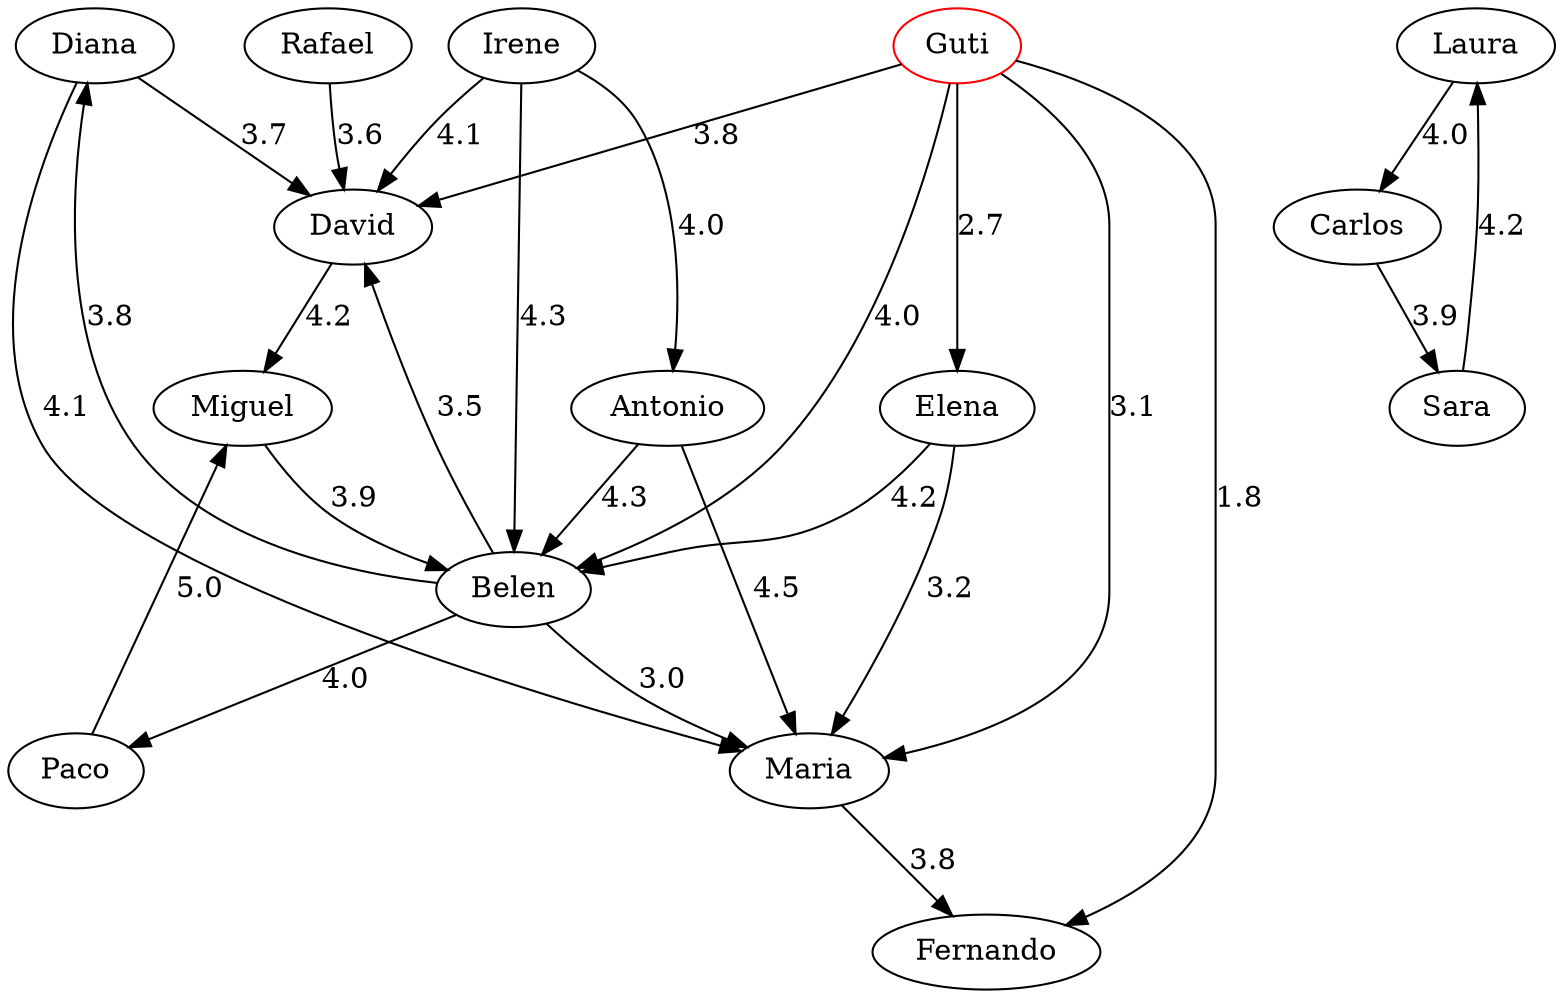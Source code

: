 strict digraph G {
  1 [ color="black" label="Diana" ];
  2 [ color="red" label="Guti" ];
  3 [ color="black" label="David" ];
  4 [ color="black" label="Miguel" ];
  5 [ color="black" label="Belen" ];
  6 [ color="black" label="Rafael" ];
  7 [ color="black" label="Paco" ];
  8 [ color="black" label="Elena" ];
  9 [ color="black" label="Fernando" ];
  10 [ color="black" label="Irene" ];
  11 [ color="black" label="Antonio" ];
  12 [ color="black" label="Maria" ];
  13 [ color="black" label="Laura" ];
  14 [ color="black" label="Carlos" ];
  15 [ color="black" label="Sara" ];
  2 -> 5 [ color="black" label="4.0" ];
  1 -> 3 [ color="black" label="3.7" ];
  3 -> 4 [ color="black" label="4.2" ];
  5 -> 1 [ color="black" label="3.8" ];
  1 -> 12 [ color="black" label="4.1" ];
  10 -> 5 [ color="black" label="4.3" ];
  2 -> 3 [ color="black" label="3.8" ];
  2 -> 8 [ color="black" label="2.7" ];
  2 -> 12 [ color="black" label="3.1" ];
  11 -> 12 [ color="black" label="4.5" ];
  2 -> 9 [ color="black" label="1.8" ];
  4 -> 5 [ color="black" label="3.9" ];
  5 -> 7 [ color="black" label="4.0" ];
  5 -> 12 [ color="black" label="3.0" ];
  6 -> 3 [ color="black" label="3.6" ];
  8 -> 5 [ color="black" label="4.2" ];
  5 -> 3 [ color="black" label="3.5" ];
  10 -> 11 [ color="black" label="4.0" ];
  7 -> 4 [ color="black" label="5.0" ];
  11 -> 5 [ color="black" label="4.3" ];
  12 -> 9 [ color="black" label="3.8" ];
  10 -> 3 [ color="black" label="4.1" ];
  8 -> 12 [ color="black" label="3.2" ];
  13 -> 14 [ color="black" label="4.0" ];
  14 -> 15 [ color="black" label="3.9" ];
  15 -> 13 [ color="black" label="4.2" ];
}
